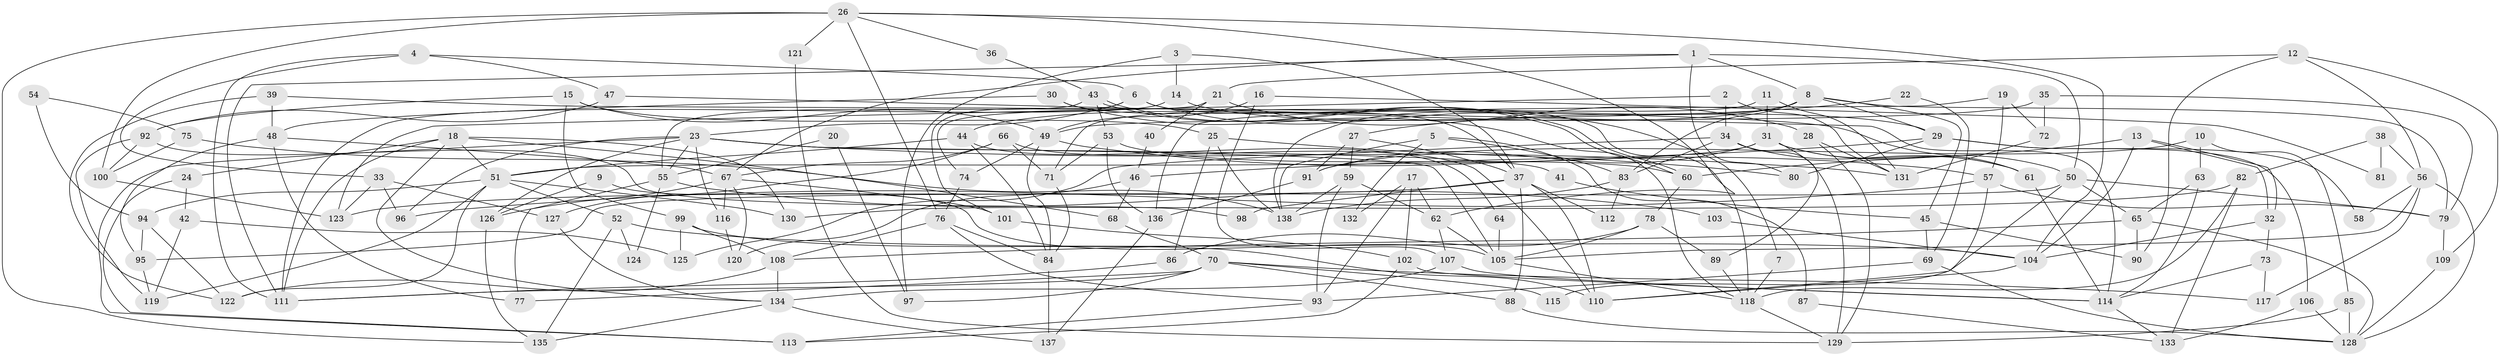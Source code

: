 // Generated by graph-tools (version 1.1) at 2025/11/02/27/25 16:11:22]
// undirected, 138 vertices, 276 edges
graph export_dot {
graph [start="1"]
  node [color=gray90,style=filled];
  1;
  2;
  3;
  4;
  5;
  6;
  7;
  8;
  9;
  10;
  11;
  12;
  13;
  14;
  15;
  16;
  17;
  18;
  19;
  20;
  21;
  22;
  23;
  24;
  25;
  26;
  27;
  28;
  29;
  30;
  31;
  32;
  33;
  34;
  35;
  36;
  37;
  38;
  39;
  40;
  41;
  42;
  43;
  44;
  45;
  46;
  47;
  48;
  49;
  50;
  51;
  52;
  53;
  54;
  55;
  56;
  57;
  58;
  59;
  60;
  61;
  62;
  63;
  64;
  65;
  66;
  67;
  68;
  69;
  70;
  71;
  72;
  73;
  74;
  75;
  76;
  77;
  78;
  79;
  80;
  81;
  82;
  83;
  84;
  85;
  86;
  87;
  88;
  89;
  90;
  91;
  92;
  93;
  94;
  95;
  96;
  97;
  98;
  99;
  100;
  101;
  102;
  103;
  104;
  105;
  106;
  107;
  108;
  109;
  110;
  111;
  112;
  113;
  114;
  115;
  116;
  117;
  118;
  119;
  120;
  121;
  122;
  123;
  124;
  125;
  126;
  127;
  128;
  129;
  130;
  131;
  132;
  133;
  134;
  135;
  136;
  137;
  138;
  1 -- 8;
  1 -- 67;
  1 -- 50;
  1 -- 80;
  1 -- 111;
  2 -- 131;
  2 -- 123;
  2 -- 34;
  3 -- 37;
  3 -- 14;
  3 -- 97;
  4 -- 6;
  4 -- 111;
  4 -- 33;
  4 -- 47;
  5 -- 83;
  5 -- 138;
  5 -- 87;
  5 -- 132;
  6 -- 118;
  6 -- 23;
  6 -- 7;
  6 -- 101;
  7 -- 118;
  8 -- 83;
  8 -- 79;
  8 -- 29;
  8 -- 44;
  8 -- 45;
  8 -- 138;
  9 -- 105;
  9 -- 126;
  10 -- 85;
  10 -- 91;
  10 -- 63;
  11 -- 71;
  11 -- 31;
  11 -- 131;
  12 -- 21;
  12 -- 56;
  12 -- 90;
  12 -- 109;
  13 -- 32;
  13 -- 32;
  13 -- 104;
  13 -- 60;
  14 -- 29;
  14 -- 111;
  15 -- 25;
  15 -- 92;
  15 -- 49;
  15 -- 99;
  16 -- 49;
  16 -- 107;
  16 -- 81;
  17 -- 93;
  17 -- 62;
  17 -- 102;
  17 -- 132;
  18 -- 51;
  18 -- 134;
  18 -- 24;
  18 -- 68;
  18 -- 111;
  18 -- 130;
  19 -- 72;
  19 -- 57;
  19 -- 136;
  20 -- 55;
  20 -- 97;
  21 -- 28;
  21 -- 74;
  21 -- 40;
  22 -- 69;
  22 -- 27;
  23 -- 96;
  23 -- 116;
  23 -- 41;
  23 -- 55;
  23 -- 105;
  23 -- 113;
  23 -- 126;
  23 -- 131;
  24 -- 113;
  24 -- 42;
  25 -- 138;
  25 -- 86;
  25 -- 80;
  26 -- 62;
  26 -- 100;
  26 -- 36;
  26 -- 76;
  26 -- 104;
  26 -- 121;
  26 -- 135;
  27 -- 37;
  27 -- 91;
  27 -- 59;
  28 -- 131;
  28 -- 129;
  29 -- 80;
  29 -- 46;
  29 -- 58;
  29 -- 106;
  30 -- 118;
  30 -- 37;
  30 -- 48;
  31 -- 51;
  31 -- 61;
  31 -- 50;
  31 -- 89;
  31 -- 91;
  32 -- 104;
  32 -- 73;
  33 -- 127;
  33 -- 96;
  33 -- 123;
  34 -- 125;
  34 -- 61;
  34 -- 83;
  34 -- 129;
  35 -- 79;
  35 -- 49;
  35 -- 72;
  36 -- 43;
  37 -- 110;
  37 -- 88;
  37 -- 98;
  37 -- 112;
  37 -- 123;
  38 -- 56;
  38 -- 82;
  38 -- 81;
  39 -- 122;
  39 -- 61;
  39 -- 48;
  40 -- 46;
  41 -- 45;
  42 -- 119;
  42 -- 125;
  43 -- 60;
  43 -- 60;
  43 -- 55;
  43 -- 53;
  44 -- 84;
  44 -- 51;
  44 -- 64;
  45 -- 69;
  45 -- 90;
  46 -- 68;
  46 -- 120;
  47 -- 114;
  47 -- 92;
  48 -- 67;
  48 -- 77;
  48 -- 95;
  49 -- 84;
  49 -- 57;
  49 -- 74;
  50 -- 65;
  50 -- 79;
  50 -- 95;
  50 -- 115;
  51 -- 94;
  51 -- 52;
  51 -- 119;
  51 -- 122;
  51 -- 130;
  52 -- 135;
  52 -- 104;
  52 -- 124;
  53 -- 60;
  53 -- 71;
  53 -- 136;
  54 -- 94;
  54 -- 75;
  55 -- 77;
  55 -- 103;
  55 -- 124;
  56 -- 105;
  56 -- 128;
  56 -- 58;
  56 -- 117;
  57 -- 110;
  57 -- 79;
  57 -- 96;
  59 -- 93;
  59 -- 62;
  59 -- 138;
  60 -- 78;
  61 -- 114;
  62 -- 105;
  62 -- 107;
  63 -- 65;
  63 -- 114;
  64 -- 105;
  65 -- 90;
  65 -- 108;
  65 -- 128;
  66 -- 67;
  66 -- 71;
  66 -- 110;
  66 -- 127;
  67 -- 126;
  67 -- 101;
  67 -- 116;
  67 -- 120;
  68 -- 70;
  69 -- 93;
  69 -- 128;
  70 -- 117;
  70 -- 111;
  70 -- 77;
  70 -- 88;
  70 -- 97;
  70 -- 115;
  71 -- 84;
  72 -- 131;
  73 -- 114;
  73 -- 117;
  74 -- 76;
  75 -- 138;
  75 -- 100;
  76 -- 108;
  76 -- 84;
  76 -- 93;
  78 -- 105;
  78 -- 86;
  78 -- 89;
  79 -- 109;
  82 -- 133;
  82 -- 130;
  82 -- 118;
  83 -- 138;
  83 -- 112;
  84 -- 137;
  85 -- 129;
  85 -- 128;
  86 -- 111;
  87 -- 133;
  88 -- 128;
  89 -- 118;
  91 -- 136;
  92 -- 119;
  92 -- 98;
  92 -- 100;
  93 -- 113;
  94 -- 122;
  94 -- 95;
  95 -- 119;
  99 -- 110;
  99 -- 108;
  99 -- 125;
  100 -- 123;
  101 -- 102;
  102 -- 113;
  102 -- 114;
  103 -- 104;
  104 -- 110;
  105 -- 118;
  106 -- 128;
  106 -- 133;
  107 -- 114;
  107 -- 134;
  108 -- 122;
  108 -- 134;
  109 -- 128;
  114 -- 133;
  116 -- 120;
  118 -- 129;
  121 -- 129;
  126 -- 135;
  127 -- 134;
  134 -- 135;
  134 -- 137;
  136 -- 137;
}
